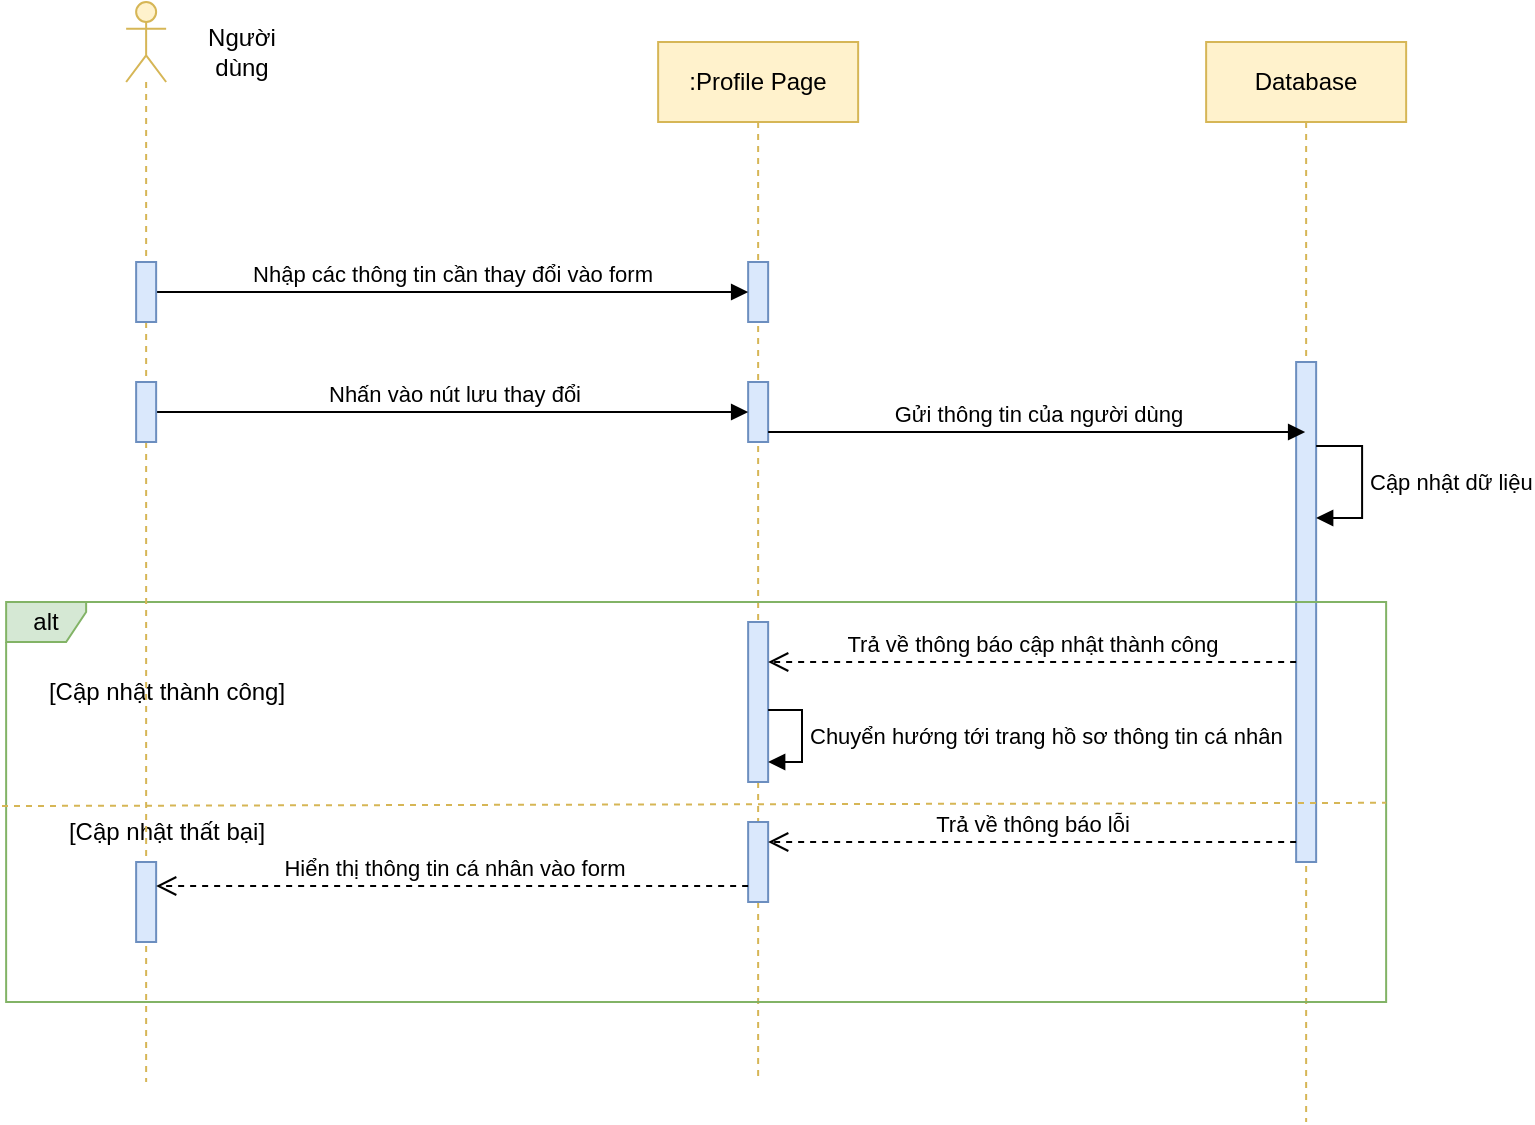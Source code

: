 <mxfile version="22.1.2" type="device">
  <diagram name="Trang-1" id="13VHSkhIfqtQCEexmsIi">
    <mxGraphModel dx="649" dy="761" grid="1" gridSize="10" guides="1" tooltips="1" connect="1" arrows="1" fold="1" page="1" pageScale="1" pageWidth="827" pageHeight="1169" math="0" shadow="0">
      <root>
        <mxCell id="0" />
        <mxCell id="1" parent="0" />
        <mxCell id="FZnqLoCsShf8wST_4rnK-1" value=":Profile Page" style="shape=umlLifeline;perimeter=lifelinePerimeter;whiteSpace=wrap;html=1;container=0;dropTarget=0;collapsible=0;recursiveResize=0;outlineConnect=0;portConstraint=eastwest;newEdgeStyle={&quot;edgeStyle&quot;:&quot;elbowEdgeStyle&quot;,&quot;elbow&quot;:&quot;vertical&quot;,&quot;curved&quot;:0,&quot;rounded&quot;:0};fillColor=#fff2cc;strokeColor=#d6b656;" vertex="1" parent="1">
          <mxGeometry x="358.07" y="80" width="100" height="520" as="geometry" />
        </mxCell>
        <mxCell id="FZnqLoCsShf8wST_4rnK-2" value="" style="html=1;points=[];perimeter=orthogonalPerimeter;outlineConnect=0;targetShapes=umlLifeline;portConstraint=eastwest;newEdgeStyle={&quot;edgeStyle&quot;:&quot;elbowEdgeStyle&quot;,&quot;elbow&quot;:&quot;vertical&quot;,&quot;curved&quot;:0,&quot;rounded&quot;:0};fillColor=#dae8fc;strokeColor=#6c8ebf;" vertex="1" parent="FZnqLoCsShf8wST_4rnK-1">
          <mxGeometry x="45" y="110" width="10" height="30" as="geometry" />
        </mxCell>
        <mxCell id="FZnqLoCsShf8wST_4rnK-3" value="" style="html=1;points=[[0,0,0,0,5],[0,1,0,0,-5],[1,0,0,0,5],[1,1,0,0,-5]];perimeter=orthogonalPerimeter;outlineConnect=0;targetShapes=umlLifeline;portConstraint=eastwest;newEdgeStyle={&quot;curved&quot;:0,&quot;rounded&quot;:0};fillColor=#dae8fc;strokeColor=#6c8ebf;" vertex="1" parent="FZnqLoCsShf8wST_4rnK-1">
          <mxGeometry x="45" y="170" width="10" height="30" as="geometry" />
        </mxCell>
        <mxCell id="FZnqLoCsShf8wST_4rnK-4" value="Database" style="shape=umlLifeline;perimeter=lifelinePerimeter;whiteSpace=wrap;html=1;container=0;dropTarget=0;collapsible=0;recursiveResize=0;outlineConnect=0;portConstraint=eastwest;newEdgeStyle={&quot;edgeStyle&quot;:&quot;elbowEdgeStyle&quot;,&quot;elbow&quot;:&quot;vertical&quot;,&quot;curved&quot;:0,&quot;rounded&quot;:0};fillColor=#fff2cc;strokeColor=#d6b656;" vertex="1" parent="1">
          <mxGeometry x="632.07" y="80" width="100" height="540" as="geometry" />
        </mxCell>
        <mxCell id="FZnqLoCsShf8wST_4rnK-5" value="" style="html=1;points=[];perimeter=orthogonalPerimeter;outlineConnect=0;targetShapes=umlLifeline;portConstraint=eastwest;newEdgeStyle={&quot;edgeStyle&quot;:&quot;elbowEdgeStyle&quot;,&quot;elbow&quot;:&quot;vertical&quot;,&quot;curved&quot;:0,&quot;rounded&quot;:0};fillColor=#dae8fc;strokeColor=#6c8ebf;" vertex="1" parent="FZnqLoCsShf8wST_4rnK-4">
          <mxGeometry x="45" y="160" width="10" height="250" as="geometry" />
        </mxCell>
        <mxCell id="FZnqLoCsShf8wST_4rnK-6" value="Cập nhật dữ liệu" style="html=1;align=left;spacingLeft=2;endArrow=block;rounded=0;edgeStyle=orthogonalEdgeStyle;curved=0;rounded=0;" edge="1" parent="FZnqLoCsShf8wST_4rnK-4" source="FZnqLoCsShf8wST_4rnK-5" target="FZnqLoCsShf8wST_4rnK-5">
          <mxGeometry relative="1" as="geometry">
            <mxPoint x="60.93" y="201.5" as="sourcePoint" />
            <Array as="points">
              <mxPoint x="78" y="202" />
              <mxPoint x="78" y="238" />
            </Array>
            <mxPoint x="55.001" y="238.5" as="targetPoint" />
          </mxGeometry>
        </mxCell>
        <mxCell id="FZnqLoCsShf8wST_4rnK-7" value="Nhập các thông tin cần thay đổi vào form" style="html=1;verticalAlign=bottom;endArrow=block;curved=0;rounded=0;" edge="1" parent="1" source="FZnqLoCsShf8wST_4rnK-20" target="FZnqLoCsShf8wST_4rnK-2">
          <mxGeometry width="80" relative="1" as="geometry">
            <mxPoint x="222.07" y="290" as="sourcePoint" />
            <mxPoint x="452.07" y="330" as="targetPoint" />
          </mxGeometry>
        </mxCell>
        <mxCell id="FZnqLoCsShf8wST_4rnK-8" value="Nhấn vào nút lưu thay đổi" style="html=1;verticalAlign=bottom;endArrow=block;curved=0;rounded=0;" edge="1" parent="1" source="FZnqLoCsShf8wST_4rnK-21" target="FZnqLoCsShf8wST_4rnK-3">
          <mxGeometry x="0.002" width="80" relative="1" as="geometry">
            <mxPoint x="152.07" y="250" as="sourcePoint" />
            <mxPoint x="403.07" y="234.58" as="targetPoint" />
            <mxPoint as="offset" />
          </mxGeometry>
        </mxCell>
        <mxCell id="FZnqLoCsShf8wST_4rnK-9" value="Gửi thông tin của người dùng" style="html=1;verticalAlign=bottom;endArrow=block;curved=0;rounded=0;exitX=1;exitY=1;exitDx=0;exitDy=-5;exitPerimeter=0;" edge="1" parent="1" source="FZnqLoCsShf8wST_4rnK-3" target="FZnqLoCsShf8wST_4rnK-4">
          <mxGeometry width="80" relative="1" as="geometry">
            <mxPoint x="522.07" y="280" as="sourcePoint" />
            <mxPoint x="602.07" y="280" as="targetPoint" />
          </mxGeometry>
        </mxCell>
        <mxCell id="FZnqLoCsShf8wST_4rnK-10" value="alt" style="shape=umlFrame;whiteSpace=wrap;html=1;pointerEvents=0;width=40;height=20;fillColor=#d5e8d4;strokeColor=#82b366;" vertex="1" parent="1">
          <mxGeometry x="32.07" y="360" width="690" height="200" as="geometry" />
        </mxCell>
        <mxCell id="FZnqLoCsShf8wST_4rnK-11" value="" style="endArrow=none;dashed=1;html=1;rounded=0;entryX=1;entryY=0.502;entryDx=0;entryDy=0;entryPerimeter=0;exitX=-0.003;exitY=0.51;exitDx=0;exitDy=0;exitPerimeter=0;fillColor=#fff2cc;strokeColor=#d6b656;" edge="1" parent="1" source="FZnqLoCsShf8wST_4rnK-10" target="FZnqLoCsShf8wST_4rnK-10">
          <mxGeometry width="50" height="50" relative="1" as="geometry">
            <mxPoint x="402.07" y="470" as="sourcePoint" />
            <mxPoint x="452.07" y="420" as="targetPoint" />
          </mxGeometry>
        </mxCell>
        <mxCell id="FZnqLoCsShf8wST_4rnK-12" value="" style="html=1;points=[[0,0,0,0,5],[0,1,0,0,-5],[1,0,0,0,5],[1,1,0,0,-5]];perimeter=orthogonalPerimeter;outlineConnect=0;targetShapes=umlLifeline;portConstraint=eastwest;newEdgeStyle={&quot;curved&quot;:0,&quot;rounded&quot;:0};fillColor=#dae8fc;strokeColor=#6c8ebf;" vertex="1" parent="1">
          <mxGeometry x="403.07" y="370" width="10" height="80" as="geometry" />
        </mxCell>
        <mxCell id="FZnqLoCsShf8wST_4rnK-13" value="Trả về thông báo cập nhật thành công" style="html=1;verticalAlign=bottom;endArrow=open;dashed=1;endSize=8;curved=0;rounded=0;" edge="1" parent="1">
          <mxGeometry relative="1" as="geometry">
            <mxPoint x="677.07" y="390" as="sourcePoint" />
            <mxPoint x="413.07" y="390" as="targetPoint" />
          </mxGeometry>
        </mxCell>
        <mxCell id="FZnqLoCsShf8wST_4rnK-14" value="Chuyển hướng tới trang hồ sơ thông tin cá nhân" style="html=1;align=left;spacingLeft=2;endArrow=block;rounded=0;edgeStyle=orthogonalEdgeStyle;curved=0;rounded=0;" edge="1" parent="1" source="FZnqLoCsShf8wST_4rnK-12" target="FZnqLoCsShf8wST_4rnK-12">
          <mxGeometry x="0.003" relative="1" as="geometry">
            <mxPoint x="432.07" y="414" as="sourcePoint" />
            <Array as="points">
              <mxPoint x="430" y="414" />
              <mxPoint x="430" y="440" />
            </Array>
            <mxPoint x="432.07" y="450" as="targetPoint" />
            <mxPoint as="offset" />
          </mxGeometry>
        </mxCell>
        <mxCell id="FZnqLoCsShf8wST_4rnK-15" value="[Cập nhật thành công]" style="text;html=1;align=center;verticalAlign=middle;resizable=0;points=[];autosize=1;strokeColor=none;fillColor=none;" vertex="1" parent="1">
          <mxGeometry x="42.07" y="390" width="140" height="30" as="geometry" />
        </mxCell>
        <mxCell id="FZnqLoCsShf8wST_4rnK-16" value="[Cập nhật thất bại]" style="text;html=1;align=center;verticalAlign=middle;resizable=0;points=[];autosize=1;strokeColor=none;fillColor=none;" vertex="1" parent="1">
          <mxGeometry x="52.07" y="460" width="120" height="30" as="geometry" />
        </mxCell>
        <mxCell id="FZnqLoCsShf8wST_4rnK-17" value="" style="html=1;points=[[0,0,0,0,5],[0,1,0,0,-5],[1,0,0,0,5],[1,1,0,0,-5]];perimeter=orthogonalPerimeter;outlineConnect=0;targetShapes=umlLifeline;portConstraint=eastwest;newEdgeStyle={&quot;curved&quot;:0,&quot;rounded&quot;:0};fillColor=#dae8fc;strokeColor=#6c8ebf;" vertex="1" parent="1">
          <mxGeometry x="403.07" y="470" width="10" height="40" as="geometry" />
        </mxCell>
        <mxCell id="FZnqLoCsShf8wST_4rnK-18" value="Trả về thông báo lỗi" style="html=1;verticalAlign=bottom;endArrow=open;dashed=1;endSize=8;curved=0;rounded=0;" edge="1" parent="1">
          <mxGeometry relative="1" as="geometry">
            <mxPoint x="677.07" y="480" as="sourcePoint" />
            <mxPoint x="413.07" y="480.0" as="targetPoint" />
          </mxGeometry>
        </mxCell>
        <mxCell id="FZnqLoCsShf8wST_4rnK-19" value="" style="shape=umlLifeline;perimeter=lifelinePerimeter;whiteSpace=wrap;html=1;container=1;dropTarget=0;collapsible=0;recursiveResize=0;outlineConnect=0;portConstraint=eastwest;newEdgeStyle={&quot;curved&quot;:0,&quot;rounded&quot;:0};participant=umlActor;fillColor=#fff2cc;strokeColor=#d6b656;" vertex="1" parent="1">
          <mxGeometry x="92.07" y="60" width="20" height="540" as="geometry" />
        </mxCell>
        <mxCell id="FZnqLoCsShf8wST_4rnK-20" value="" style="html=1;points=[[0,0,0,0,5],[0,1,0,0,-5],[1,0,0,0,5],[1,1,0,0,-5]];perimeter=orthogonalPerimeter;outlineConnect=0;targetShapes=umlLifeline;portConstraint=eastwest;newEdgeStyle={&quot;curved&quot;:0,&quot;rounded&quot;:0};fillColor=#dae8fc;strokeColor=#6c8ebf;" vertex="1" parent="FZnqLoCsShf8wST_4rnK-19">
          <mxGeometry x="5" y="130" width="10" height="30" as="geometry" />
        </mxCell>
        <mxCell id="FZnqLoCsShf8wST_4rnK-21" value="" style="html=1;points=[[0,0,0,0,5],[0,1,0,0,-5],[1,0,0,0,5],[1,1,0,0,-5]];perimeter=orthogonalPerimeter;outlineConnect=0;targetShapes=umlLifeline;portConstraint=eastwest;newEdgeStyle={&quot;curved&quot;:0,&quot;rounded&quot;:0};fillColor=#dae8fc;strokeColor=#6c8ebf;" vertex="1" parent="FZnqLoCsShf8wST_4rnK-19">
          <mxGeometry x="5" y="190" width="10" height="30" as="geometry" />
        </mxCell>
        <mxCell id="FZnqLoCsShf8wST_4rnK-22" value="" style="html=1;points=[[0,0,0,0,5],[0,1,0,0,-5],[1,0,0,0,5],[1,1,0,0,-5]];perimeter=orthogonalPerimeter;outlineConnect=0;targetShapes=umlLifeline;portConstraint=eastwest;newEdgeStyle={&quot;curved&quot;:0,&quot;rounded&quot;:0};fillColor=#dae8fc;strokeColor=#6c8ebf;" vertex="1" parent="FZnqLoCsShf8wST_4rnK-19">
          <mxGeometry x="5" y="430" width="10" height="40" as="geometry" />
        </mxCell>
        <mxCell id="FZnqLoCsShf8wST_4rnK-23" value="Hiển thị thông tin cá nhân vào form" style="html=1;verticalAlign=bottom;endArrow=open;dashed=1;endSize=8;curved=0;rounded=0;" edge="1" parent="1" target="FZnqLoCsShf8wST_4rnK-22">
          <mxGeometry x="-0.003" relative="1" as="geometry">
            <mxPoint x="403.07" y="502" as="sourcePoint" />
            <mxPoint x="97.07" y="502" as="targetPoint" />
            <mxPoint as="offset" />
          </mxGeometry>
        </mxCell>
        <mxCell id="FZnqLoCsShf8wST_4rnK-24" value="Người dùng" style="text;html=1;strokeColor=none;fillColor=none;align=center;verticalAlign=middle;whiteSpace=wrap;rounded=0;" vertex="1" parent="1">
          <mxGeometry x="120" y="70" width="60" height="30" as="geometry" />
        </mxCell>
      </root>
    </mxGraphModel>
  </diagram>
</mxfile>
